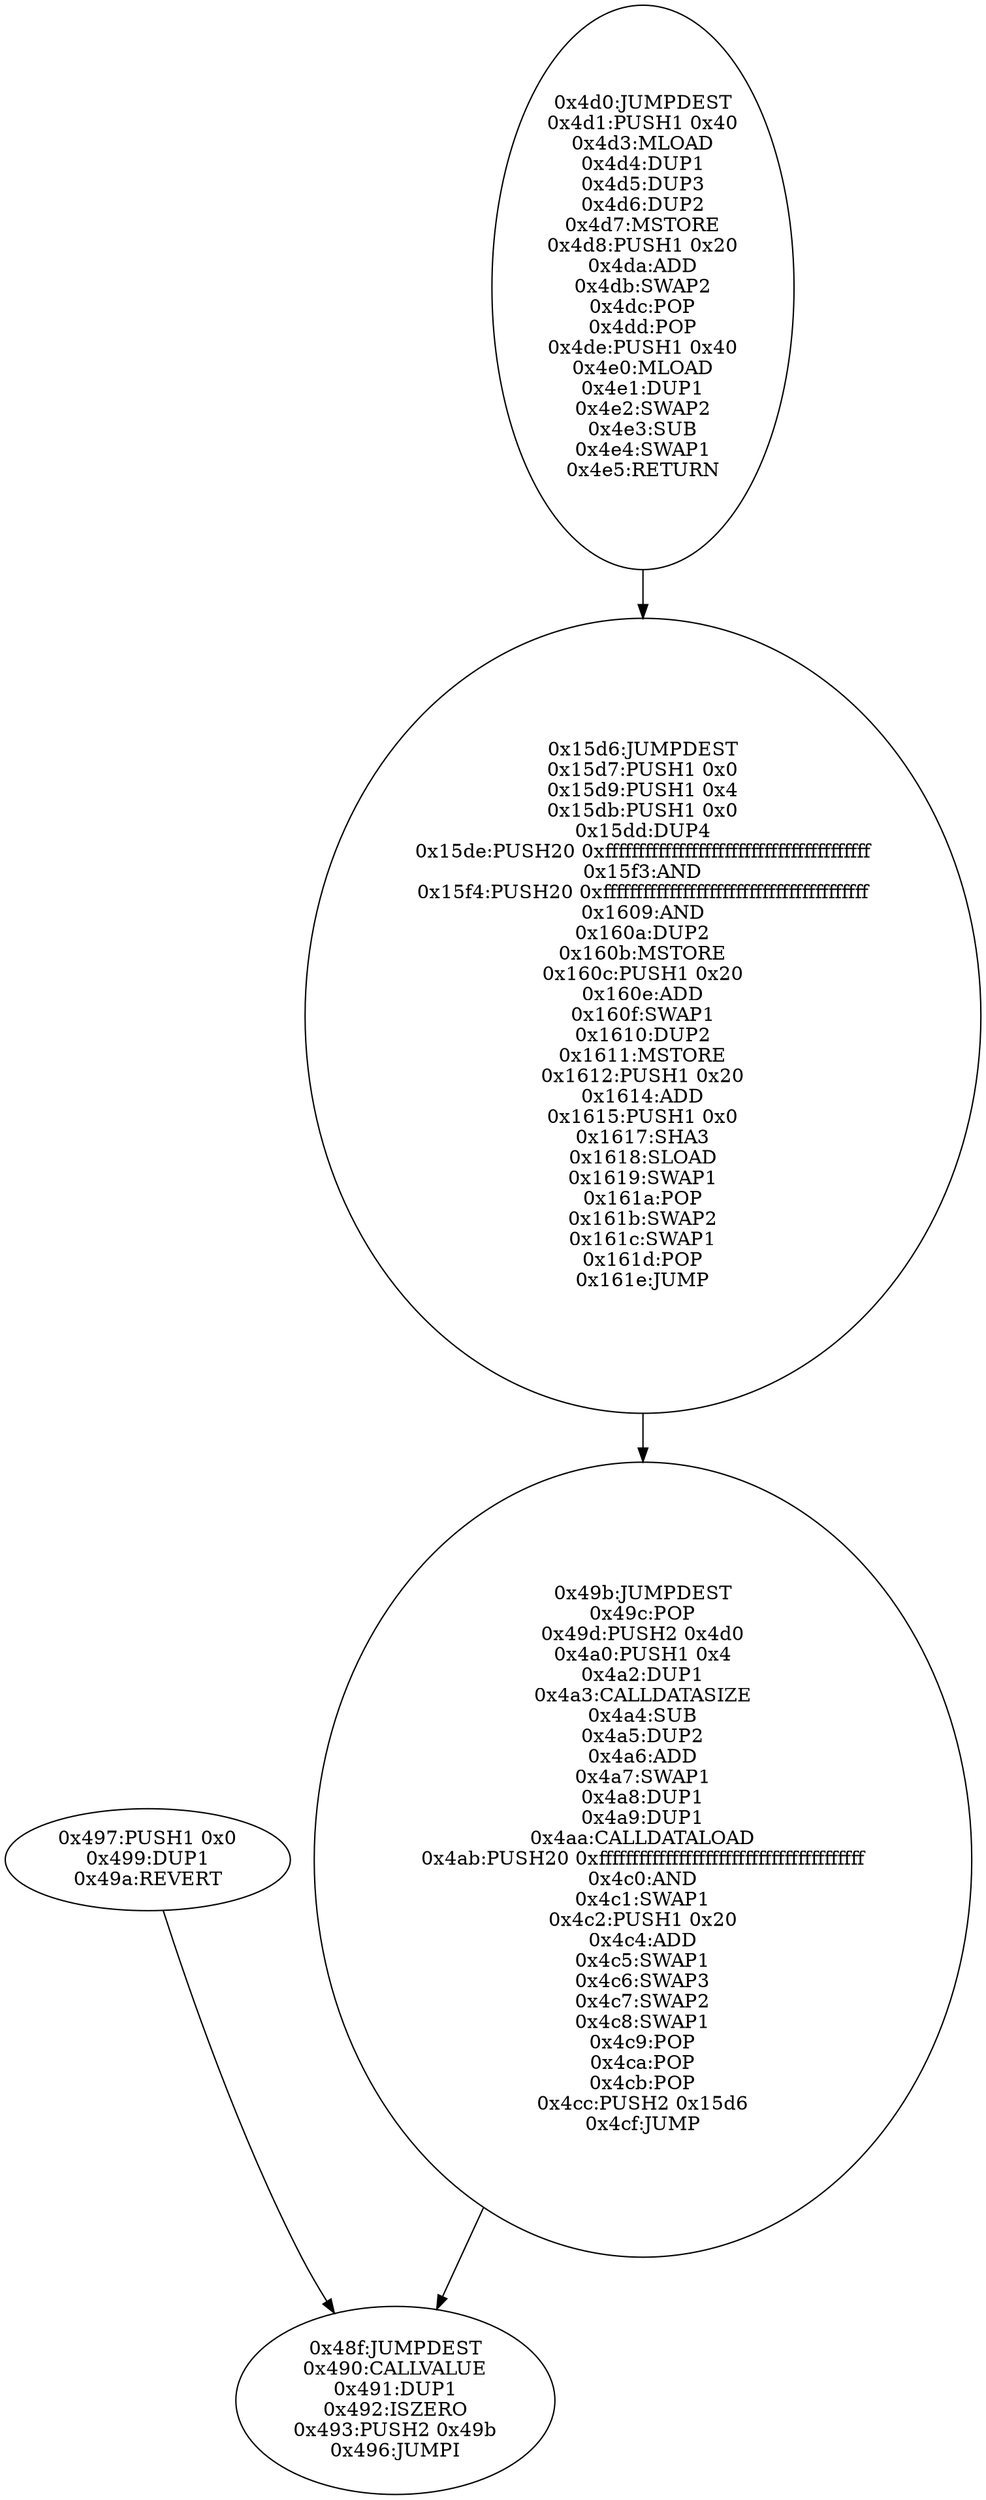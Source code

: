 digraph{
1167[label="0x48f:JUMPDEST
0x490:CALLVALUE
0x491:DUP1
0x492:ISZERO
0x493:PUSH2 0x49b
0x496:JUMPI"]
1175[label="0x497:PUSH1 0x0
0x499:DUP1
0x49a:REVERT"]
1175 -> 1167
1179[label="0x49b:JUMPDEST
0x49c:POP
0x49d:PUSH2 0x4d0
0x4a0:PUSH1 0x4
0x4a2:DUP1
0x4a3:CALLDATASIZE
0x4a4:SUB
0x4a5:DUP2
0x4a6:ADD
0x4a7:SWAP1
0x4a8:DUP1
0x4a9:DUP1
0x4aa:CALLDATALOAD
0x4ab:PUSH20 0xffffffffffffffffffffffffffffffffffffffff
0x4c0:AND
0x4c1:SWAP1
0x4c2:PUSH1 0x20
0x4c4:ADD
0x4c5:SWAP1
0x4c6:SWAP3
0x4c7:SWAP2
0x4c8:SWAP1
0x4c9:POP
0x4ca:POP
0x4cb:POP
0x4cc:PUSH2 0x15d6
0x4cf:JUMP"]
1179 -> 1167
5590[label="0x15d6:JUMPDEST
0x15d7:PUSH1 0x0
0x15d9:PUSH1 0x4
0x15db:PUSH1 0x0
0x15dd:DUP4
0x15de:PUSH20 0xffffffffffffffffffffffffffffffffffffffff
0x15f3:AND
0x15f4:PUSH20 0xffffffffffffffffffffffffffffffffffffffff
0x1609:AND
0x160a:DUP2
0x160b:MSTORE
0x160c:PUSH1 0x20
0x160e:ADD
0x160f:SWAP1
0x1610:DUP2
0x1611:MSTORE
0x1612:PUSH1 0x20
0x1614:ADD
0x1615:PUSH1 0x0
0x1617:SHA3
0x1618:SLOAD
0x1619:SWAP1
0x161a:POP
0x161b:SWAP2
0x161c:SWAP1
0x161d:POP
0x161e:JUMP"]
5590 -> 1179
1232[label="0x4d0:JUMPDEST
0x4d1:PUSH1 0x40
0x4d3:MLOAD
0x4d4:DUP1
0x4d5:DUP3
0x4d6:DUP2
0x4d7:MSTORE
0x4d8:PUSH1 0x20
0x4da:ADD
0x4db:SWAP2
0x4dc:POP
0x4dd:POP
0x4de:PUSH1 0x40
0x4e0:MLOAD
0x4e1:DUP1
0x4e2:SWAP2
0x4e3:SUB
0x4e4:SWAP1
0x4e5:RETURN"]
1232 -> 5590

}